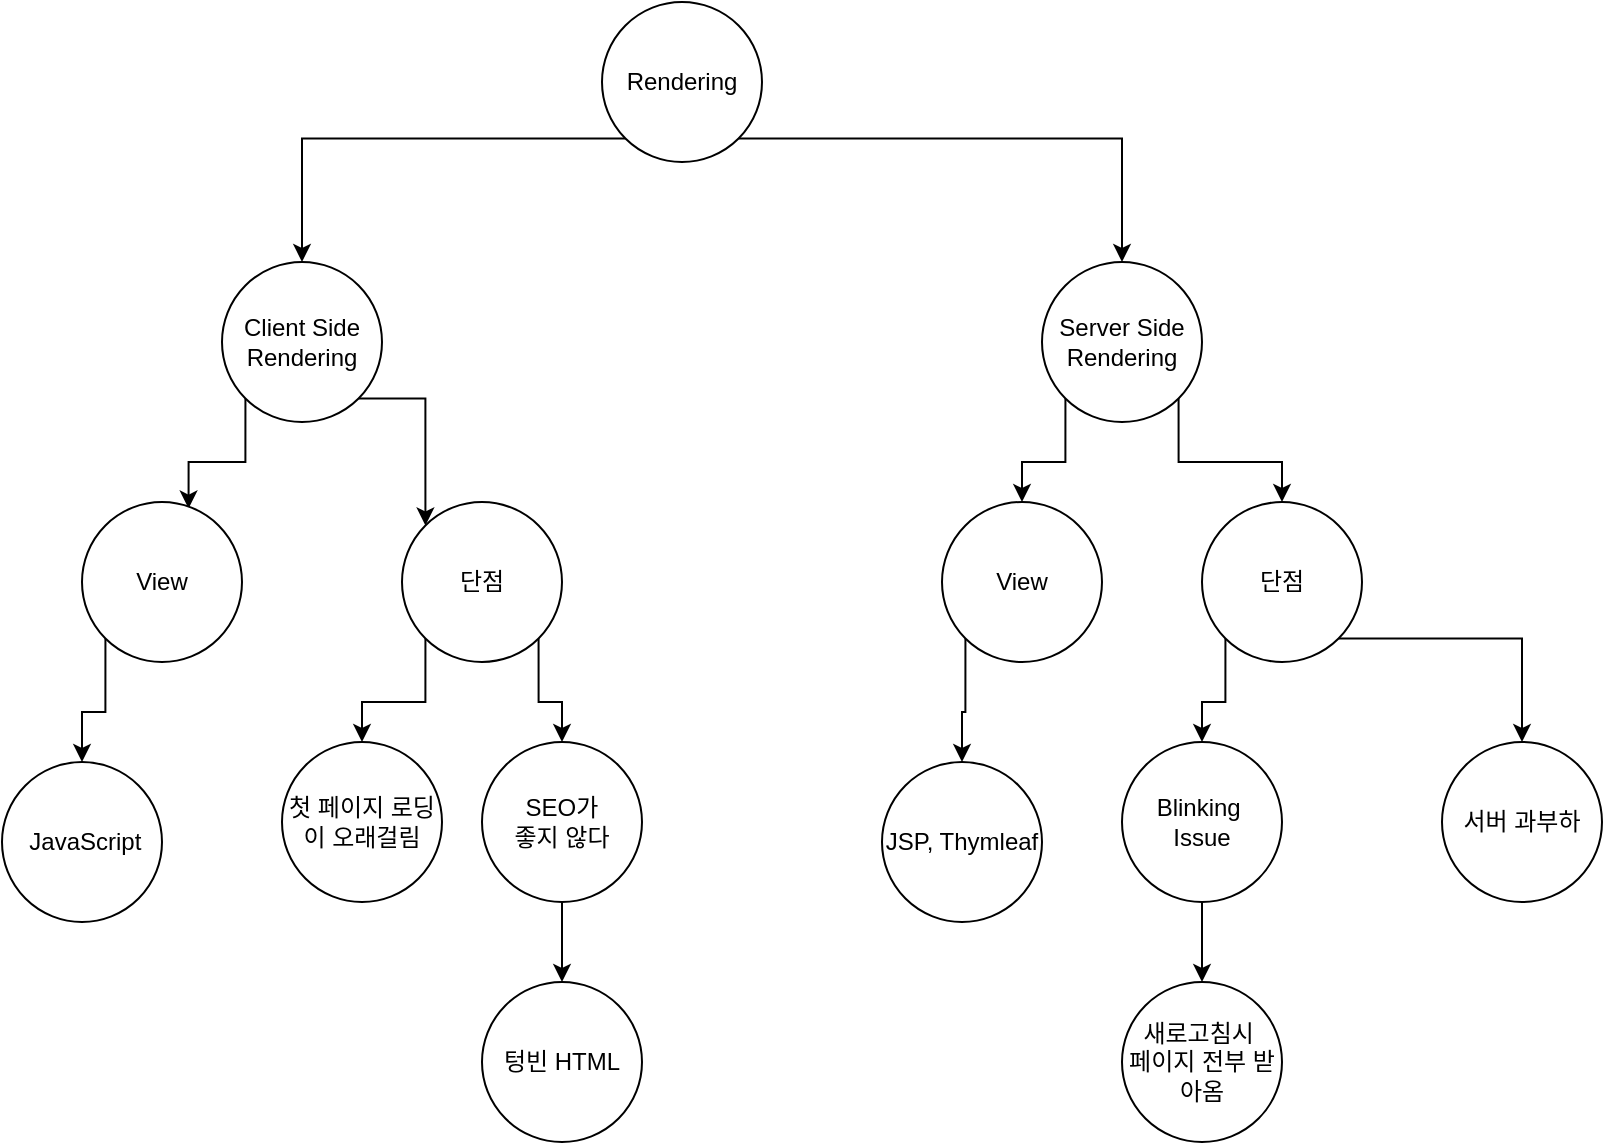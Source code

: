 <mxfile version="21.6.6" type="github">
  <diagram name="페이지-1" id="X0fjslGjgeaHiSL1BiLw">
    <mxGraphModel dx="1644" dy="951" grid="1" gridSize="10" guides="1" tooltips="1" connect="1" arrows="1" fold="1" page="1" pageScale="1" pageWidth="827" pageHeight="1169" math="0" shadow="0">
      <root>
        <mxCell id="0" />
        <mxCell id="1" parent="0" />
        <mxCell id="_zGZdX93g_uaQ-y0SSPH-18" style="edgeStyle=orthogonalEdgeStyle;rounded=0;orthogonalLoop=1;jettySize=auto;html=1;exitX=0;exitY=1;exitDx=0;exitDy=0;entryX=0.666;entryY=0.041;entryDx=0;entryDy=0;entryPerimeter=0;" edge="1" parent="1" source="_zGZdX93g_uaQ-y0SSPH-1" target="_zGZdX93g_uaQ-y0SSPH-16">
          <mxGeometry relative="1" as="geometry" />
        </mxCell>
        <mxCell id="_zGZdX93g_uaQ-y0SSPH-19" style="edgeStyle=orthogonalEdgeStyle;rounded=0;orthogonalLoop=1;jettySize=auto;html=1;exitX=1;exitY=1;exitDx=0;exitDy=0;entryX=0;entryY=0;entryDx=0;entryDy=0;" edge="1" parent="1" source="_zGZdX93g_uaQ-y0SSPH-1" target="_zGZdX93g_uaQ-y0SSPH-9">
          <mxGeometry relative="1" as="geometry" />
        </mxCell>
        <mxCell id="_zGZdX93g_uaQ-y0SSPH-1" value="Client Side Rendering" style="ellipse;whiteSpace=wrap;html=1;" vertex="1" parent="1">
          <mxGeometry x="110" y="160" width="80" height="80" as="geometry" />
        </mxCell>
        <mxCell id="_zGZdX93g_uaQ-y0SSPH-5" style="edgeStyle=orthogonalEdgeStyle;rounded=0;orthogonalLoop=1;jettySize=auto;html=1;exitX=0;exitY=1;exitDx=0;exitDy=0;entryX=0.5;entryY=0;entryDx=0;entryDy=0;" edge="1" parent="1" source="_zGZdX93g_uaQ-y0SSPH-2" target="_zGZdX93g_uaQ-y0SSPH-1">
          <mxGeometry relative="1" as="geometry" />
        </mxCell>
        <mxCell id="_zGZdX93g_uaQ-y0SSPH-6" style="edgeStyle=orthogonalEdgeStyle;rounded=0;orthogonalLoop=1;jettySize=auto;html=1;exitX=1;exitY=1;exitDx=0;exitDy=0;entryX=0.5;entryY=0;entryDx=0;entryDy=0;" edge="1" parent="1" source="_zGZdX93g_uaQ-y0SSPH-2" target="_zGZdX93g_uaQ-y0SSPH-3">
          <mxGeometry relative="1" as="geometry" />
        </mxCell>
        <mxCell id="_zGZdX93g_uaQ-y0SSPH-2" value="Rendering" style="ellipse;whiteSpace=wrap;html=1;" vertex="1" parent="1">
          <mxGeometry x="300" y="30" width="80" height="80" as="geometry" />
        </mxCell>
        <mxCell id="_zGZdX93g_uaQ-y0SSPH-22" style="edgeStyle=orthogonalEdgeStyle;rounded=0;orthogonalLoop=1;jettySize=auto;html=1;exitX=0;exitY=1;exitDx=0;exitDy=0;entryX=0.5;entryY=0;entryDx=0;entryDy=0;" edge="1" parent="1" source="_zGZdX93g_uaQ-y0SSPH-3" target="_zGZdX93g_uaQ-y0SSPH-21">
          <mxGeometry relative="1" as="geometry" />
        </mxCell>
        <mxCell id="_zGZdX93g_uaQ-y0SSPH-29" style="edgeStyle=orthogonalEdgeStyle;rounded=0;orthogonalLoop=1;jettySize=auto;html=1;exitX=1;exitY=1;exitDx=0;exitDy=0;" edge="1" parent="1" source="_zGZdX93g_uaQ-y0SSPH-3" target="_zGZdX93g_uaQ-y0SSPH-10">
          <mxGeometry relative="1" as="geometry" />
        </mxCell>
        <mxCell id="_zGZdX93g_uaQ-y0SSPH-3" value="Server Side Rendering" style="ellipse;whiteSpace=wrap;html=1;" vertex="1" parent="1">
          <mxGeometry x="520" y="160" width="80" height="80" as="geometry" />
        </mxCell>
        <mxCell id="_zGZdX93g_uaQ-y0SSPH-4" value="JSP, Thymleaf" style="ellipse;whiteSpace=wrap;html=1;" vertex="1" parent="1">
          <mxGeometry x="440" y="410" width="80" height="80" as="geometry" />
        </mxCell>
        <mxCell id="_zGZdX93g_uaQ-y0SSPH-8" value="&amp;nbsp;JavaScript" style="ellipse;whiteSpace=wrap;html=1;" vertex="1" parent="1">
          <mxGeometry y="410" width="80" height="80" as="geometry" />
        </mxCell>
        <mxCell id="_zGZdX93g_uaQ-y0SSPH-14" style="edgeStyle=orthogonalEdgeStyle;rounded=0;orthogonalLoop=1;jettySize=auto;html=1;exitX=1;exitY=1;exitDx=0;exitDy=0;entryX=0.5;entryY=0;entryDx=0;entryDy=0;" edge="1" parent="1" source="_zGZdX93g_uaQ-y0SSPH-9" target="_zGZdX93g_uaQ-y0SSPH-11">
          <mxGeometry relative="1" as="geometry" />
        </mxCell>
        <mxCell id="_zGZdX93g_uaQ-y0SSPH-24" style="edgeStyle=orthogonalEdgeStyle;rounded=0;orthogonalLoop=1;jettySize=auto;html=1;exitX=0;exitY=1;exitDx=0;exitDy=0;entryX=0.5;entryY=0;entryDx=0;entryDy=0;" edge="1" parent="1" source="_zGZdX93g_uaQ-y0SSPH-9" target="_zGZdX93g_uaQ-y0SSPH-15">
          <mxGeometry relative="1" as="geometry" />
        </mxCell>
        <mxCell id="_zGZdX93g_uaQ-y0SSPH-9" value="단점" style="ellipse;whiteSpace=wrap;html=1;" vertex="1" parent="1">
          <mxGeometry x="200" y="280" width="80" height="80" as="geometry" />
        </mxCell>
        <mxCell id="_zGZdX93g_uaQ-y0SSPH-26" style="edgeStyle=orthogonalEdgeStyle;rounded=0;orthogonalLoop=1;jettySize=auto;html=1;exitX=1;exitY=1;exitDx=0;exitDy=0;entryX=0.5;entryY=0;entryDx=0;entryDy=0;" edge="1" parent="1" source="_zGZdX93g_uaQ-y0SSPH-10" target="_zGZdX93g_uaQ-y0SSPH-25">
          <mxGeometry relative="1" as="geometry" />
        </mxCell>
        <mxCell id="_zGZdX93g_uaQ-y0SSPH-28" style="edgeStyle=orthogonalEdgeStyle;rounded=0;orthogonalLoop=1;jettySize=auto;html=1;exitX=0;exitY=1;exitDx=0;exitDy=0;entryX=0.5;entryY=0;entryDx=0;entryDy=0;" edge="1" parent="1" source="_zGZdX93g_uaQ-y0SSPH-10" target="_zGZdX93g_uaQ-y0SSPH-27">
          <mxGeometry relative="1" as="geometry" />
        </mxCell>
        <mxCell id="_zGZdX93g_uaQ-y0SSPH-10" value="단점" style="ellipse;whiteSpace=wrap;html=1;" vertex="1" parent="1">
          <mxGeometry x="600" y="280" width="80" height="80" as="geometry" />
        </mxCell>
        <mxCell id="_zGZdX93g_uaQ-y0SSPH-13" style="edgeStyle=orthogonalEdgeStyle;rounded=0;orthogonalLoop=1;jettySize=auto;html=1;entryX=0.5;entryY=0;entryDx=0;entryDy=0;" edge="1" parent="1" source="_zGZdX93g_uaQ-y0SSPH-11" target="_zGZdX93g_uaQ-y0SSPH-12">
          <mxGeometry relative="1" as="geometry" />
        </mxCell>
        <mxCell id="_zGZdX93g_uaQ-y0SSPH-11" value="SEO가 &lt;br&gt;좋지 않다" style="ellipse;whiteSpace=wrap;html=1;" vertex="1" parent="1">
          <mxGeometry x="240" y="400" width="80" height="80" as="geometry" />
        </mxCell>
        <mxCell id="_zGZdX93g_uaQ-y0SSPH-12" value="텅빈 HTML" style="ellipse;whiteSpace=wrap;html=1;" vertex="1" parent="1">
          <mxGeometry x="240" y="520" width="80" height="80" as="geometry" />
        </mxCell>
        <mxCell id="_zGZdX93g_uaQ-y0SSPH-15" value="첫 페이지 로딩이 오래걸림" style="ellipse;whiteSpace=wrap;html=1;" vertex="1" parent="1">
          <mxGeometry x="140" y="400" width="80" height="80" as="geometry" />
        </mxCell>
        <mxCell id="_zGZdX93g_uaQ-y0SSPH-20" style="edgeStyle=orthogonalEdgeStyle;rounded=0;orthogonalLoop=1;jettySize=auto;html=1;exitX=0;exitY=1;exitDx=0;exitDy=0;entryX=0.5;entryY=0;entryDx=0;entryDy=0;" edge="1" parent="1" source="_zGZdX93g_uaQ-y0SSPH-16" target="_zGZdX93g_uaQ-y0SSPH-8">
          <mxGeometry relative="1" as="geometry" />
        </mxCell>
        <mxCell id="_zGZdX93g_uaQ-y0SSPH-16" value="View" style="ellipse;whiteSpace=wrap;html=1;" vertex="1" parent="1">
          <mxGeometry x="40" y="280" width="80" height="80" as="geometry" />
        </mxCell>
        <mxCell id="_zGZdX93g_uaQ-y0SSPH-23" style="edgeStyle=orthogonalEdgeStyle;rounded=0;orthogonalLoop=1;jettySize=auto;html=1;exitX=0;exitY=1;exitDx=0;exitDy=0;entryX=0.5;entryY=0;entryDx=0;entryDy=0;" edge="1" parent="1" source="_zGZdX93g_uaQ-y0SSPH-21" target="_zGZdX93g_uaQ-y0SSPH-4">
          <mxGeometry relative="1" as="geometry" />
        </mxCell>
        <mxCell id="_zGZdX93g_uaQ-y0SSPH-21" value="View" style="ellipse;whiteSpace=wrap;html=1;" vertex="1" parent="1">
          <mxGeometry x="470" y="280" width="80" height="80" as="geometry" />
        </mxCell>
        <mxCell id="_zGZdX93g_uaQ-y0SSPH-25" value="서버 과부하" style="ellipse;whiteSpace=wrap;html=1;" vertex="1" parent="1">
          <mxGeometry x="720" y="400" width="80" height="80" as="geometry" />
        </mxCell>
        <mxCell id="_zGZdX93g_uaQ-y0SSPH-31" style="edgeStyle=orthogonalEdgeStyle;rounded=0;orthogonalLoop=1;jettySize=auto;html=1;exitX=0.5;exitY=1;exitDx=0;exitDy=0;entryX=0.5;entryY=0;entryDx=0;entryDy=0;" edge="1" parent="1" source="_zGZdX93g_uaQ-y0SSPH-27" target="_zGZdX93g_uaQ-y0SSPH-30">
          <mxGeometry relative="1" as="geometry" />
        </mxCell>
        <mxCell id="_zGZdX93g_uaQ-y0SSPH-27" value="Blinking&amp;nbsp;&lt;br&gt;Issue" style="ellipse;whiteSpace=wrap;html=1;" vertex="1" parent="1">
          <mxGeometry x="560" y="400" width="80" height="80" as="geometry" />
        </mxCell>
        <mxCell id="_zGZdX93g_uaQ-y0SSPH-30" value="새로고침시&amp;nbsp;&lt;br&gt;페이지 전부 받아옴" style="ellipse;whiteSpace=wrap;html=1;" vertex="1" parent="1">
          <mxGeometry x="560" y="520" width="80" height="80" as="geometry" />
        </mxCell>
      </root>
    </mxGraphModel>
  </diagram>
</mxfile>

